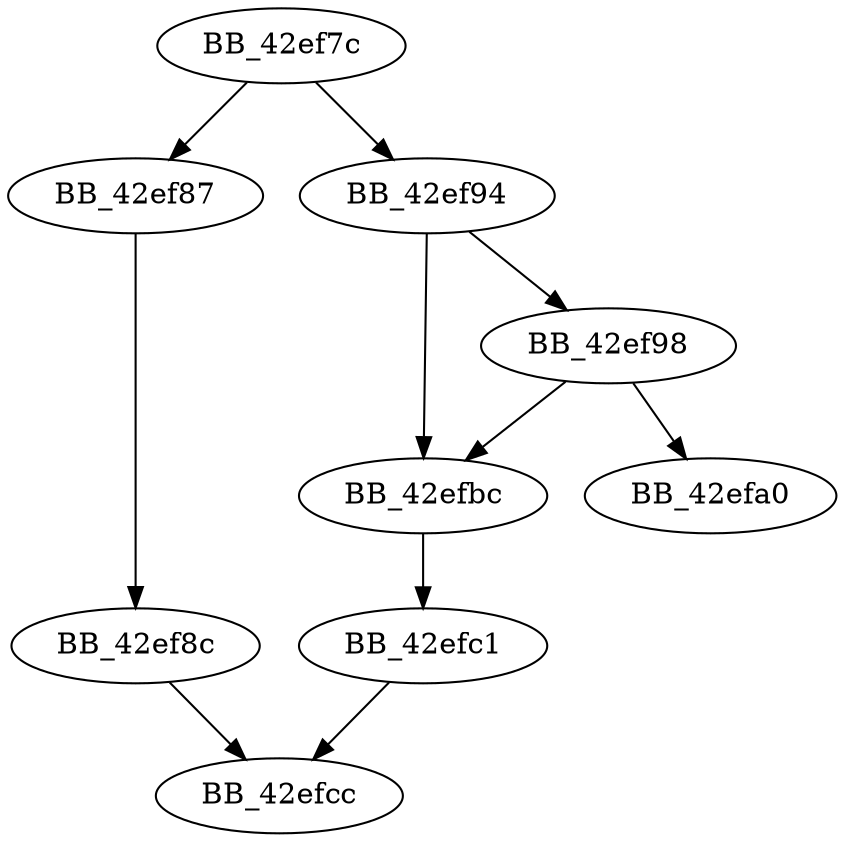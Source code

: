 DiGraph __isatty{
BB_42ef7c->BB_42ef87
BB_42ef7c->BB_42ef94
BB_42ef87->BB_42ef8c
BB_42ef8c->BB_42efcc
BB_42ef94->BB_42ef98
BB_42ef94->BB_42efbc
BB_42ef98->BB_42efa0
BB_42ef98->BB_42efbc
BB_42efbc->BB_42efc1
BB_42efc1->BB_42efcc
}
